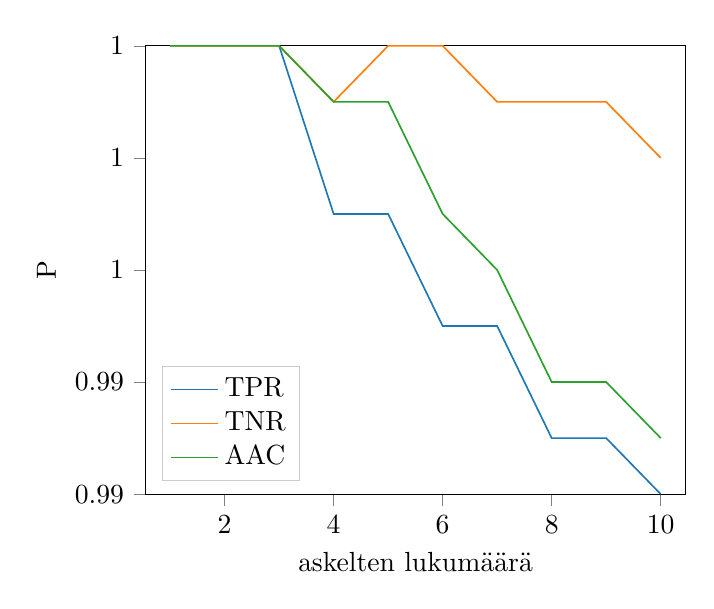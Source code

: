 % This file was created by matplotlib2tikz v0.6.14.
\begin{tikzpicture}

\definecolor{color1}{rgb}{1,0.498,0.055}
\definecolor{color2}{rgb}{0.173,0.627,0.173}
\definecolor{color0}{rgb}{0.122,0.467,0.706}

\begin{axis}[
xlabel={askelten lukumäärä},
ylabel={P},
xmin=0.55, xmax=10.45,
ymin=0.992, ymax=1.0,
tick align=outside,
tick pos=left,
x grid style={white!69.02!black},
y grid style={white!69.02!black},
legend style={at={(0.03,0.03)}, anchor=south west, draw=white!80.0!black},
legend cell align={left},
legend entries={{TPR},{TNR},{AAC}}
]
\addlegendimage{no markers, color0}
\addlegendimage{no markers, color1}
\addlegendimage{no markers, color2}
\addplot [semithick, color0]
table {%
1 nan
2 nan
3 1
4 0.997
5 0.997
6 0.995
7 0.995
8 0.993
9 0.993
10 0.992
};
\addplot [semithick, color1]
table {%
1 1
2 1
3 1
4 0.999
5 1.0
6 1.0
7 0.999
8 0.999
9 0.999
10 0.998
};
\addplot [semithick, color2]
table {%
1 1
2 1
3 1
4 0.999
5 0.999
6 0.997
7 0.996
8 0.994
9 0.994
10 0.993
};
\end{axis}

\end{tikzpicture}
